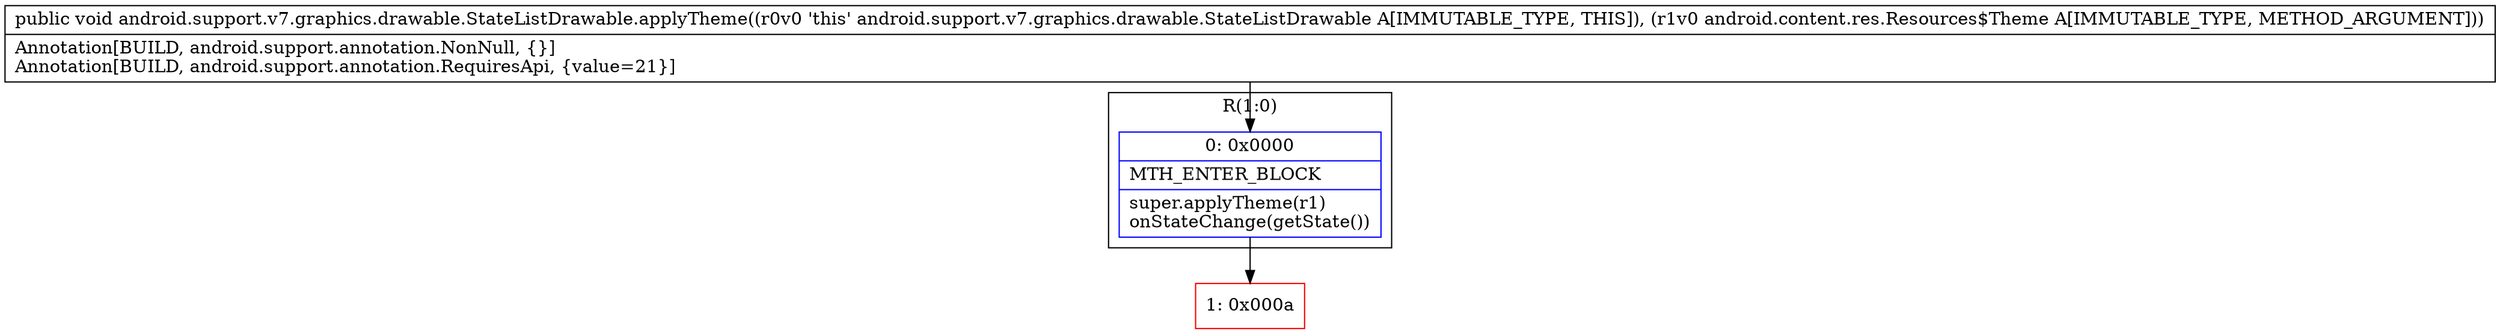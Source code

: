digraph "CFG forandroid.support.v7.graphics.drawable.StateListDrawable.applyTheme(Landroid\/content\/res\/Resources$Theme;)V" {
subgraph cluster_Region_832490348 {
label = "R(1:0)";
node [shape=record,color=blue];
Node_0 [shape=record,label="{0\:\ 0x0000|MTH_ENTER_BLOCK\l|super.applyTheme(r1)\lonStateChange(getState())\l}"];
}
Node_1 [shape=record,color=red,label="{1\:\ 0x000a}"];
MethodNode[shape=record,label="{public void android.support.v7.graphics.drawable.StateListDrawable.applyTheme((r0v0 'this' android.support.v7.graphics.drawable.StateListDrawable A[IMMUTABLE_TYPE, THIS]), (r1v0 android.content.res.Resources$Theme A[IMMUTABLE_TYPE, METHOD_ARGUMENT]))  | Annotation[BUILD, android.support.annotation.NonNull, \{\}]\lAnnotation[BUILD, android.support.annotation.RequiresApi, \{value=21\}]\l}"];
MethodNode -> Node_0;
Node_0 -> Node_1;
}

